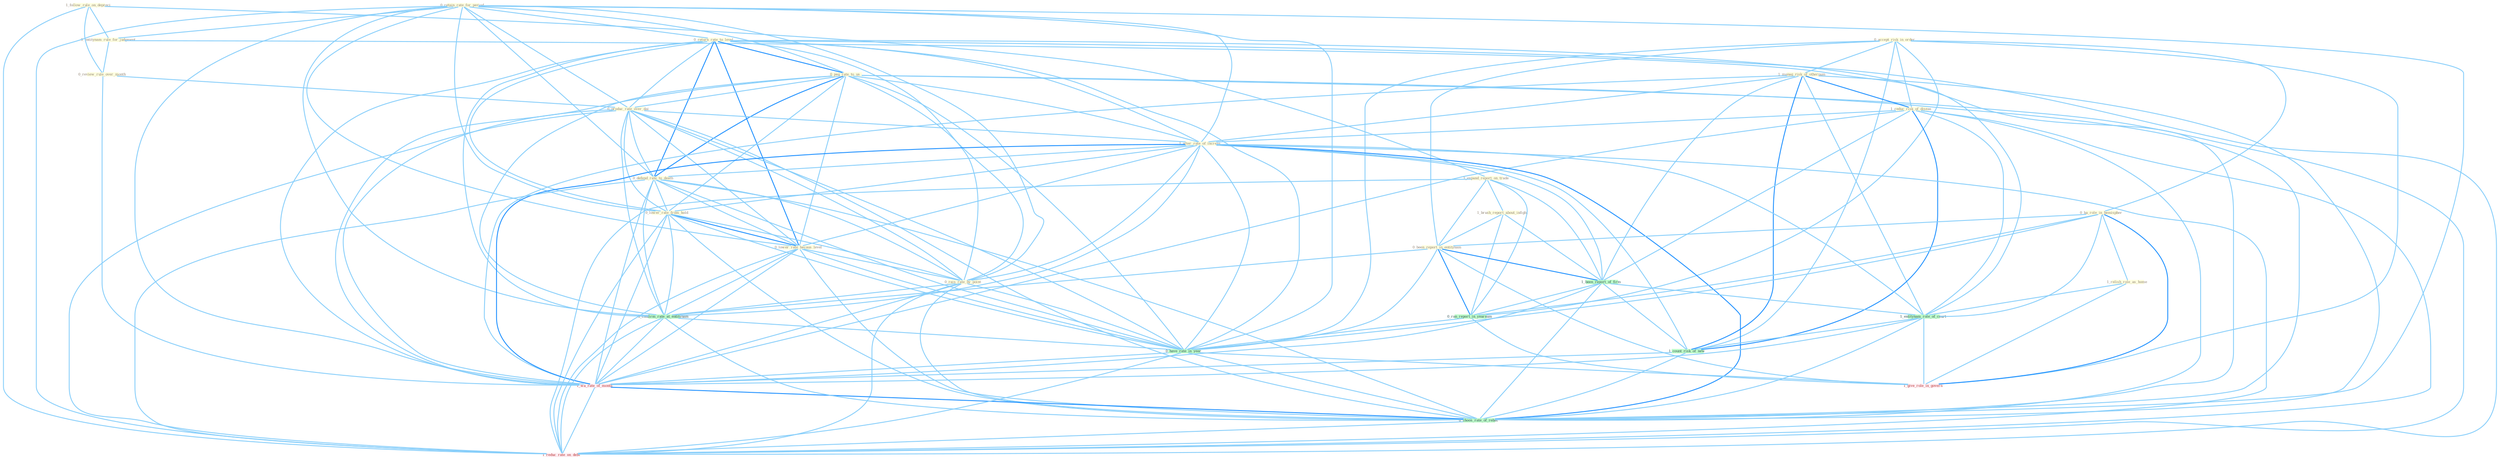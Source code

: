 Graph G{ 
    node
    [shape=polygon,style=filled,width=.5,height=.06,color="#BDFCC9",fixedsize=true,fontsize=4,
    fontcolor="#2f4f4f"];
    {node
    [color="#ffffe0", fontcolor="#8b7d6b"] "0_accept_risk_in_order " "0_retain_rate_for_period " "1_follow_rule_on_depreci " "1_expand_report_on_trade " "1_brush_report_about_infight " "0_entitynam_rule_for_judgment " "0_return_rate_to_level " "0_peg_rate_to_us " "0_review_rule_over_month " "1_manag_risk_of_othernum " "1_reduc_risk_of_diseas " "0_produc_rate_over_dai " "1_alter_rate_of_increas " "0_defend_rate_to_death " "0_lower_rate_from_hold " "0_ha_role_in_hemispher " "0_lower_rate_becaus_level " "1_relish_role_as_home " "0_rais_rate_by_point " "0_been_report_in_entitynam "}
{node [color="#fff0f5", fontcolor="#b22222"] "1_wa_rate_of_month " "1_reduc_rate_on_debt " "1_give_role_in_govern "}
edge [color="#B0E2FF"];

	"0_accept_risk_in_order " -- "1_manag_risk_of_othernum " [w="1", color="#87cefa" ];
	"0_accept_risk_in_order " -- "1_reduc_risk_of_diseas " [w="1", color="#87cefa" ];
	"0_accept_risk_in_order " -- "0_ha_role_in_hemispher " [w="1", color="#87cefa" ];
	"0_accept_risk_in_order " -- "0_been_report_in_entitynam " [w="1", color="#87cefa" ];
	"0_accept_risk_in_order " -- "0_ran_report_in_yearnum " [w="1", color="#87cefa" ];
	"0_accept_risk_in_order " -- "1_count_risk_of_new " [w="1", color="#87cefa" ];
	"0_accept_risk_in_order " -- "0_have_rate_in_year " [w="1", color="#87cefa" ];
	"0_accept_risk_in_order " -- "1_give_role_in_govern " [w="1", color="#87cefa" ];
	"0_retain_rate_for_period " -- "0_entitynam_rule_for_judgment " [w="1", color="#87cefa" ];
	"0_retain_rate_for_period " -- "0_return_rate_to_level " [w="1", color="#87cefa" ];
	"0_retain_rate_for_period " -- "0_peg_rate_to_us " [w="1", color="#87cefa" ];
	"0_retain_rate_for_period " -- "0_produc_rate_over_dai " [w="1", color="#87cefa" ];
	"0_retain_rate_for_period " -- "1_alter_rate_of_increas " [w="1", color="#87cefa" ];
	"0_retain_rate_for_period " -- "0_defend_rate_to_death " [w="1", color="#87cefa" ];
	"0_retain_rate_for_period " -- "0_lower_rate_from_hold " [w="1", color="#87cefa" ];
	"0_retain_rate_for_period " -- "0_lower_rate_becaus_level " [w="1", color="#87cefa" ];
	"0_retain_rate_for_period " -- "0_rais_rate_by_point " [w="1", color="#87cefa" ];
	"0_retain_rate_for_period " -- "0_confirm_rate_at_entitynam " [w="1", color="#87cefa" ];
	"0_retain_rate_for_period " -- "0_have_rate_in_year " [w="1", color="#87cefa" ];
	"0_retain_rate_for_period " -- "1_wa_rate_of_month " [w="1", color="#87cefa" ];
	"0_retain_rate_for_period " -- "0_choos_rate_of_rebat " [w="1", color="#87cefa" ];
	"0_retain_rate_for_period " -- "1_reduc_rate_on_debt " [w="1", color="#87cefa" ];
	"1_follow_rule_on_depreci " -- "1_expand_report_on_trade " [w="1", color="#87cefa" ];
	"1_follow_rule_on_depreci " -- "0_entitynam_rule_for_judgment " [w="1", color="#87cefa" ];
	"1_follow_rule_on_depreci " -- "0_review_rule_over_month " [w="1", color="#87cefa" ];
	"1_follow_rule_on_depreci " -- "1_reduc_rate_on_debt " [w="1", color="#87cefa" ];
	"1_expand_report_on_trade " -- "1_brush_report_about_infight " [w="1", color="#87cefa" ];
	"1_expand_report_on_trade " -- "0_been_report_in_entitynam " [w="1", color="#87cefa" ];
	"1_expand_report_on_trade " -- "1_been_report_of_firm " [w="1", color="#87cefa" ];
	"1_expand_report_on_trade " -- "0_ran_report_in_yearnum " [w="1", color="#87cefa" ];
	"1_expand_report_on_trade " -- "1_reduc_rate_on_debt " [w="1", color="#87cefa" ];
	"1_brush_report_about_infight " -- "0_been_report_in_entitynam " [w="1", color="#87cefa" ];
	"1_brush_report_about_infight " -- "1_been_report_of_firm " [w="1", color="#87cefa" ];
	"1_brush_report_about_infight " -- "0_ran_report_in_yearnum " [w="1", color="#87cefa" ];
	"0_entitynam_rule_for_judgment " -- "0_review_rule_over_month " [w="1", color="#87cefa" ];
	"0_entitynam_rule_for_judgment " -- "1_entitynam_role_of_court " [w="1", color="#87cefa" ];
	"0_return_rate_to_level " -- "0_peg_rate_to_us " [w="2", color="#1e90ff" , len=0.8];
	"0_return_rate_to_level " -- "0_produc_rate_over_dai " [w="1", color="#87cefa" ];
	"0_return_rate_to_level " -- "1_alter_rate_of_increas " [w="1", color="#87cefa" ];
	"0_return_rate_to_level " -- "0_defend_rate_to_death " [w="2", color="#1e90ff" , len=0.8];
	"0_return_rate_to_level " -- "0_lower_rate_from_hold " [w="1", color="#87cefa" ];
	"0_return_rate_to_level " -- "0_lower_rate_becaus_level " [w="2", color="#1e90ff" , len=0.8];
	"0_return_rate_to_level " -- "0_rais_rate_by_point " [w="1", color="#87cefa" ];
	"0_return_rate_to_level " -- "0_confirm_rate_at_entitynam " [w="1", color="#87cefa" ];
	"0_return_rate_to_level " -- "0_have_rate_in_year " [w="1", color="#87cefa" ];
	"0_return_rate_to_level " -- "1_wa_rate_of_month " [w="1", color="#87cefa" ];
	"0_return_rate_to_level " -- "0_choos_rate_of_rebat " [w="1", color="#87cefa" ];
	"0_return_rate_to_level " -- "1_reduc_rate_on_debt " [w="1", color="#87cefa" ];
	"0_peg_rate_to_us " -- "0_produc_rate_over_dai " [w="1", color="#87cefa" ];
	"0_peg_rate_to_us " -- "1_alter_rate_of_increas " [w="1", color="#87cefa" ];
	"0_peg_rate_to_us " -- "0_defend_rate_to_death " [w="2", color="#1e90ff" , len=0.8];
	"0_peg_rate_to_us " -- "0_lower_rate_from_hold " [w="1", color="#87cefa" ];
	"0_peg_rate_to_us " -- "0_lower_rate_becaus_level " [w="1", color="#87cefa" ];
	"0_peg_rate_to_us " -- "0_rais_rate_by_point " [w="1", color="#87cefa" ];
	"0_peg_rate_to_us " -- "0_confirm_rate_at_entitynam " [w="1", color="#87cefa" ];
	"0_peg_rate_to_us " -- "0_have_rate_in_year " [w="1", color="#87cefa" ];
	"0_peg_rate_to_us " -- "1_wa_rate_of_month " [w="1", color="#87cefa" ];
	"0_peg_rate_to_us " -- "0_choos_rate_of_rebat " [w="1", color="#87cefa" ];
	"0_peg_rate_to_us " -- "1_reduc_rate_on_debt " [w="1", color="#87cefa" ];
	"0_review_rule_over_month " -- "0_produc_rate_over_dai " [w="1", color="#87cefa" ];
	"0_review_rule_over_month " -- "1_wa_rate_of_month " [w="1", color="#87cefa" ];
	"1_manag_risk_of_othernum " -- "1_reduc_risk_of_diseas " [w="2", color="#1e90ff" , len=0.8];
	"1_manag_risk_of_othernum " -- "1_alter_rate_of_increas " [w="1", color="#87cefa" ];
	"1_manag_risk_of_othernum " -- "1_been_report_of_firm " [w="1", color="#87cefa" ];
	"1_manag_risk_of_othernum " -- "1_entitynam_role_of_court " [w="1", color="#87cefa" ];
	"1_manag_risk_of_othernum " -- "1_count_risk_of_new " [w="2", color="#1e90ff" , len=0.8];
	"1_manag_risk_of_othernum " -- "1_wa_rate_of_month " [w="1", color="#87cefa" ];
	"1_manag_risk_of_othernum " -- "0_choos_rate_of_rebat " [w="1", color="#87cefa" ];
	"1_reduc_risk_of_diseas " -- "1_alter_rate_of_increas " [w="1", color="#87cefa" ];
	"1_reduc_risk_of_diseas " -- "1_been_report_of_firm " [w="1", color="#87cefa" ];
	"1_reduc_risk_of_diseas " -- "1_entitynam_role_of_court " [w="1", color="#87cefa" ];
	"1_reduc_risk_of_diseas " -- "1_count_risk_of_new " [w="2", color="#1e90ff" , len=0.8];
	"1_reduc_risk_of_diseas " -- "1_wa_rate_of_month " [w="1", color="#87cefa" ];
	"1_reduc_risk_of_diseas " -- "0_choos_rate_of_rebat " [w="1", color="#87cefa" ];
	"1_reduc_risk_of_diseas " -- "1_reduc_rate_on_debt " [w="1", color="#87cefa" ];
	"0_produc_rate_over_dai " -- "1_alter_rate_of_increas " [w="1", color="#87cefa" ];
	"0_produc_rate_over_dai " -- "0_defend_rate_to_death " [w="1", color="#87cefa" ];
	"0_produc_rate_over_dai " -- "0_lower_rate_from_hold " [w="1", color="#87cefa" ];
	"0_produc_rate_over_dai " -- "0_lower_rate_becaus_level " [w="1", color="#87cefa" ];
	"0_produc_rate_over_dai " -- "0_rais_rate_by_point " [w="1", color="#87cefa" ];
	"0_produc_rate_over_dai " -- "0_confirm_rate_at_entitynam " [w="1", color="#87cefa" ];
	"0_produc_rate_over_dai " -- "0_have_rate_in_year " [w="1", color="#87cefa" ];
	"0_produc_rate_over_dai " -- "1_wa_rate_of_month " [w="1", color="#87cefa" ];
	"0_produc_rate_over_dai " -- "0_choos_rate_of_rebat " [w="1", color="#87cefa" ];
	"0_produc_rate_over_dai " -- "1_reduc_rate_on_debt " [w="1", color="#87cefa" ];
	"1_alter_rate_of_increas " -- "0_defend_rate_to_death " [w="1", color="#87cefa" ];
	"1_alter_rate_of_increas " -- "0_lower_rate_from_hold " [w="1", color="#87cefa" ];
	"1_alter_rate_of_increas " -- "0_lower_rate_becaus_level " [w="1", color="#87cefa" ];
	"1_alter_rate_of_increas " -- "0_rais_rate_by_point " [w="1", color="#87cefa" ];
	"1_alter_rate_of_increas " -- "1_been_report_of_firm " [w="1", color="#87cefa" ];
	"1_alter_rate_of_increas " -- "1_entitynam_role_of_court " [w="1", color="#87cefa" ];
	"1_alter_rate_of_increas " -- "1_count_risk_of_new " [w="1", color="#87cefa" ];
	"1_alter_rate_of_increas " -- "0_confirm_rate_at_entitynam " [w="1", color="#87cefa" ];
	"1_alter_rate_of_increas " -- "0_have_rate_in_year " [w="1", color="#87cefa" ];
	"1_alter_rate_of_increas " -- "1_wa_rate_of_month " [w="2", color="#1e90ff" , len=0.8];
	"1_alter_rate_of_increas " -- "0_choos_rate_of_rebat " [w="2", color="#1e90ff" , len=0.8];
	"1_alter_rate_of_increas " -- "1_reduc_rate_on_debt " [w="1", color="#87cefa" ];
	"0_defend_rate_to_death " -- "0_lower_rate_from_hold " [w="1", color="#87cefa" ];
	"0_defend_rate_to_death " -- "0_lower_rate_becaus_level " [w="1", color="#87cefa" ];
	"0_defend_rate_to_death " -- "0_rais_rate_by_point " [w="1", color="#87cefa" ];
	"0_defend_rate_to_death " -- "0_confirm_rate_at_entitynam " [w="1", color="#87cefa" ];
	"0_defend_rate_to_death " -- "0_have_rate_in_year " [w="1", color="#87cefa" ];
	"0_defend_rate_to_death " -- "1_wa_rate_of_month " [w="1", color="#87cefa" ];
	"0_defend_rate_to_death " -- "0_choos_rate_of_rebat " [w="1", color="#87cefa" ];
	"0_defend_rate_to_death " -- "1_reduc_rate_on_debt " [w="1", color="#87cefa" ];
	"0_lower_rate_from_hold " -- "0_lower_rate_becaus_level " [w="2", color="#1e90ff" , len=0.8];
	"0_lower_rate_from_hold " -- "0_rais_rate_by_point " [w="1", color="#87cefa" ];
	"0_lower_rate_from_hold " -- "0_confirm_rate_at_entitynam " [w="1", color="#87cefa" ];
	"0_lower_rate_from_hold " -- "0_have_rate_in_year " [w="1", color="#87cefa" ];
	"0_lower_rate_from_hold " -- "1_wa_rate_of_month " [w="1", color="#87cefa" ];
	"0_lower_rate_from_hold " -- "0_choos_rate_of_rebat " [w="1", color="#87cefa" ];
	"0_lower_rate_from_hold " -- "1_reduc_rate_on_debt " [w="1", color="#87cefa" ];
	"0_ha_role_in_hemispher " -- "1_relish_role_as_home " [w="1", color="#87cefa" ];
	"0_ha_role_in_hemispher " -- "0_been_report_in_entitynam " [w="1", color="#87cefa" ];
	"0_ha_role_in_hemispher " -- "1_entitynam_role_of_court " [w="1", color="#87cefa" ];
	"0_ha_role_in_hemispher " -- "0_ran_report_in_yearnum " [w="1", color="#87cefa" ];
	"0_ha_role_in_hemispher " -- "0_have_rate_in_year " [w="1", color="#87cefa" ];
	"0_ha_role_in_hemispher " -- "1_give_role_in_govern " [w="2", color="#1e90ff" , len=0.8];
	"0_lower_rate_becaus_level " -- "0_rais_rate_by_point " [w="1", color="#87cefa" ];
	"0_lower_rate_becaus_level " -- "0_confirm_rate_at_entitynam " [w="1", color="#87cefa" ];
	"0_lower_rate_becaus_level " -- "0_have_rate_in_year " [w="1", color="#87cefa" ];
	"0_lower_rate_becaus_level " -- "1_wa_rate_of_month " [w="1", color="#87cefa" ];
	"0_lower_rate_becaus_level " -- "0_choos_rate_of_rebat " [w="1", color="#87cefa" ];
	"0_lower_rate_becaus_level " -- "1_reduc_rate_on_debt " [w="1", color="#87cefa" ];
	"1_relish_role_as_home " -- "1_entitynam_role_of_court " [w="1", color="#87cefa" ];
	"1_relish_role_as_home " -- "1_give_role_in_govern " [w="1", color="#87cefa" ];
	"0_rais_rate_by_point " -- "0_confirm_rate_at_entitynam " [w="1", color="#87cefa" ];
	"0_rais_rate_by_point " -- "0_have_rate_in_year " [w="1", color="#87cefa" ];
	"0_rais_rate_by_point " -- "1_wa_rate_of_month " [w="1", color="#87cefa" ];
	"0_rais_rate_by_point " -- "0_choos_rate_of_rebat " [w="1", color="#87cefa" ];
	"0_rais_rate_by_point " -- "1_reduc_rate_on_debt " [w="1", color="#87cefa" ];
	"0_been_report_in_entitynam " -- "1_been_report_of_firm " [w="2", color="#1e90ff" , len=0.8];
	"0_been_report_in_entitynam " -- "0_ran_report_in_yearnum " [w="2", color="#1e90ff" , len=0.8];
	"0_been_report_in_entitynam " -- "0_confirm_rate_at_entitynam " [w="1", color="#87cefa" ];
	"0_been_report_in_entitynam " -- "0_have_rate_in_year " [w="1", color="#87cefa" ];
	"0_been_report_in_entitynam " -- "1_give_role_in_govern " [w="1", color="#87cefa" ];
	"1_been_report_of_firm " -- "1_entitynam_role_of_court " [w="1", color="#87cefa" ];
	"1_been_report_of_firm " -- "0_ran_report_in_yearnum " [w="1", color="#87cefa" ];
	"1_been_report_of_firm " -- "1_count_risk_of_new " [w="1", color="#87cefa" ];
	"1_been_report_of_firm " -- "1_wa_rate_of_month " [w="1", color="#87cefa" ];
	"1_been_report_of_firm " -- "0_choos_rate_of_rebat " [w="1", color="#87cefa" ];
	"1_entitynam_role_of_court " -- "1_count_risk_of_new " [w="1", color="#87cefa" ];
	"1_entitynam_role_of_court " -- "1_wa_rate_of_month " [w="1", color="#87cefa" ];
	"1_entitynam_role_of_court " -- "0_choos_rate_of_rebat " [w="1", color="#87cefa" ];
	"1_entitynam_role_of_court " -- "1_give_role_in_govern " [w="1", color="#87cefa" ];
	"0_ran_report_in_yearnum " -- "0_have_rate_in_year " [w="1", color="#87cefa" ];
	"0_ran_report_in_yearnum " -- "1_give_role_in_govern " [w="1", color="#87cefa" ];
	"1_count_risk_of_new " -- "1_wa_rate_of_month " [w="1", color="#87cefa" ];
	"1_count_risk_of_new " -- "0_choos_rate_of_rebat " [w="1", color="#87cefa" ];
	"0_confirm_rate_at_entitynam " -- "0_have_rate_in_year " [w="1", color="#87cefa" ];
	"0_confirm_rate_at_entitynam " -- "1_wa_rate_of_month " [w="1", color="#87cefa" ];
	"0_confirm_rate_at_entitynam " -- "0_choos_rate_of_rebat " [w="1", color="#87cefa" ];
	"0_confirm_rate_at_entitynam " -- "1_reduc_rate_on_debt " [w="1", color="#87cefa" ];
	"0_have_rate_in_year " -- "1_wa_rate_of_month " [w="1", color="#87cefa" ];
	"0_have_rate_in_year " -- "0_choos_rate_of_rebat " [w="1", color="#87cefa" ];
	"0_have_rate_in_year " -- "1_reduc_rate_on_debt " [w="1", color="#87cefa" ];
	"0_have_rate_in_year " -- "1_give_role_in_govern " [w="1", color="#87cefa" ];
	"1_wa_rate_of_month " -- "0_choos_rate_of_rebat " [w="2", color="#1e90ff" , len=0.8];
	"1_wa_rate_of_month " -- "1_reduc_rate_on_debt " [w="1", color="#87cefa" ];
	"0_choos_rate_of_rebat " -- "1_reduc_rate_on_debt " [w="1", color="#87cefa" ];
}